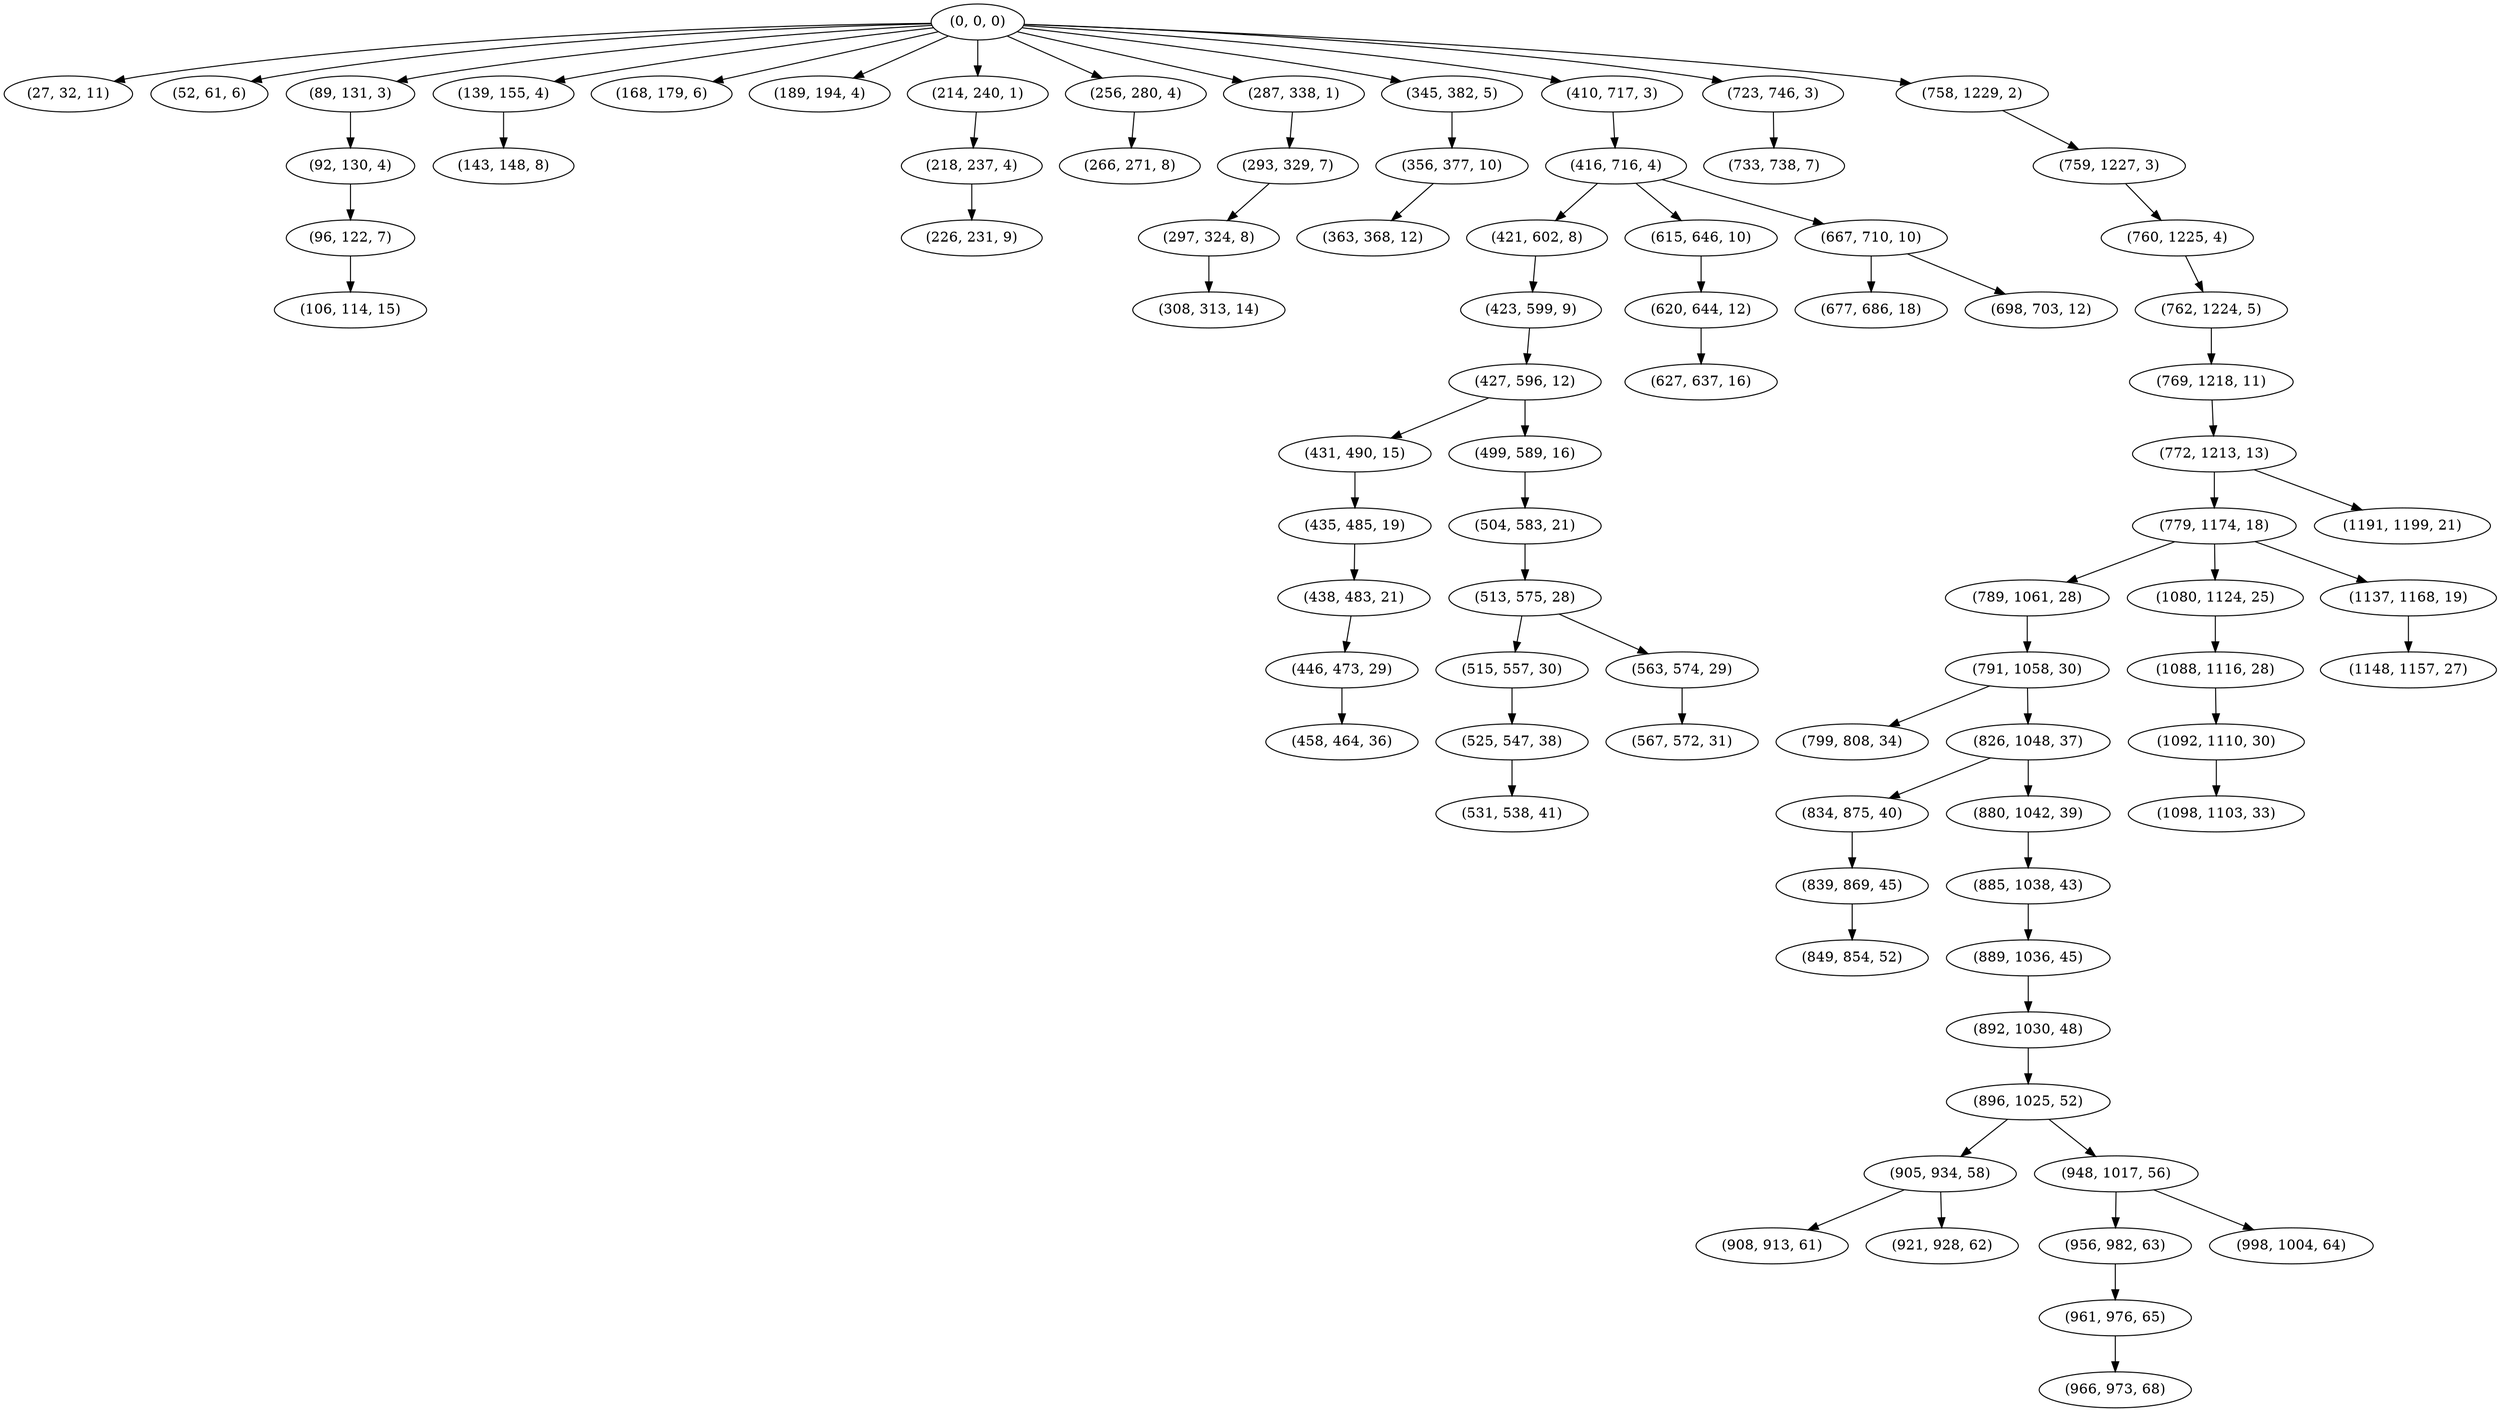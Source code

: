 digraph tree {
    "(0, 0, 0)";
    "(27, 32, 11)";
    "(52, 61, 6)";
    "(89, 131, 3)";
    "(92, 130, 4)";
    "(96, 122, 7)";
    "(106, 114, 15)";
    "(139, 155, 4)";
    "(143, 148, 8)";
    "(168, 179, 6)";
    "(189, 194, 4)";
    "(214, 240, 1)";
    "(218, 237, 4)";
    "(226, 231, 9)";
    "(256, 280, 4)";
    "(266, 271, 8)";
    "(287, 338, 1)";
    "(293, 329, 7)";
    "(297, 324, 8)";
    "(308, 313, 14)";
    "(345, 382, 5)";
    "(356, 377, 10)";
    "(363, 368, 12)";
    "(410, 717, 3)";
    "(416, 716, 4)";
    "(421, 602, 8)";
    "(423, 599, 9)";
    "(427, 596, 12)";
    "(431, 490, 15)";
    "(435, 485, 19)";
    "(438, 483, 21)";
    "(446, 473, 29)";
    "(458, 464, 36)";
    "(499, 589, 16)";
    "(504, 583, 21)";
    "(513, 575, 28)";
    "(515, 557, 30)";
    "(525, 547, 38)";
    "(531, 538, 41)";
    "(563, 574, 29)";
    "(567, 572, 31)";
    "(615, 646, 10)";
    "(620, 644, 12)";
    "(627, 637, 16)";
    "(667, 710, 10)";
    "(677, 686, 18)";
    "(698, 703, 12)";
    "(723, 746, 3)";
    "(733, 738, 7)";
    "(758, 1229, 2)";
    "(759, 1227, 3)";
    "(760, 1225, 4)";
    "(762, 1224, 5)";
    "(769, 1218, 11)";
    "(772, 1213, 13)";
    "(779, 1174, 18)";
    "(789, 1061, 28)";
    "(791, 1058, 30)";
    "(799, 808, 34)";
    "(826, 1048, 37)";
    "(834, 875, 40)";
    "(839, 869, 45)";
    "(849, 854, 52)";
    "(880, 1042, 39)";
    "(885, 1038, 43)";
    "(889, 1036, 45)";
    "(892, 1030, 48)";
    "(896, 1025, 52)";
    "(905, 934, 58)";
    "(908, 913, 61)";
    "(921, 928, 62)";
    "(948, 1017, 56)";
    "(956, 982, 63)";
    "(961, 976, 65)";
    "(966, 973, 68)";
    "(998, 1004, 64)";
    "(1080, 1124, 25)";
    "(1088, 1116, 28)";
    "(1092, 1110, 30)";
    "(1098, 1103, 33)";
    "(1137, 1168, 19)";
    "(1148, 1157, 27)";
    "(1191, 1199, 21)";
    "(0, 0, 0)" -> "(27, 32, 11)";
    "(0, 0, 0)" -> "(52, 61, 6)";
    "(0, 0, 0)" -> "(89, 131, 3)";
    "(0, 0, 0)" -> "(139, 155, 4)";
    "(0, 0, 0)" -> "(168, 179, 6)";
    "(0, 0, 0)" -> "(189, 194, 4)";
    "(0, 0, 0)" -> "(214, 240, 1)";
    "(0, 0, 0)" -> "(256, 280, 4)";
    "(0, 0, 0)" -> "(287, 338, 1)";
    "(0, 0, 0)" -> "(345, 382, 5)";
    "(0, 0, 0)" -> "(410, 717, 3)";
    "(0, 0, 0)" -> "(723, 746, 3)";
    "(0, 0, 0)" -> "(758, 1229, 2)";
    "(89, 131, 3)" -> "(92, 130, 4)";
    "(92, 130, 4)" -> "(96, 122, 7)";
    "(96, 122, 7)" -> "(106, 114, 15)";
    "(139, 155, 4)" -> "(143, 148, 8)";
    "(214, 240, 1)" -> "(218, 237, 4)";
    "(218, 237, 4)" -> "(226, 231, 9)";
    "(256, 280, 4)" -> "(266, 271, 8)";
    "(287, 338, 1)" -> "(293, 329, 7)";
    "(293, 329, 7)" -> "(297, 324, 8)";
    "(297, 324, 8)" -> "(308, 313, 14)";
    "(345, 382, 5)" -> "(356, 377, 10)";
    "(356, 377, 10)" -> "(363, 368, 12)";
    "(410, 717, 3)" -> "(416, 716, 4)";
    "(416, 716, 4)" -> "(421, 602, 8)";
    "(416, 716, 4)" -> "(615, 646, 10)";
    "(416, 716, 4)" -> "(667, 710, 10)";
    "(421, 602, 8)" -> "(423, 599, 9)";
    "(423, 599, 9)" -> "(427, 596, 12)";
    "(427, 596, 12)" -> "(431, 490, 15)";
    "(427, 596, 12)" -> "(499, 589, 16)";
    "(431, 490, 15)" -> "(435, 485, 19)";
    "(435, 485, 19)" -> "(438, 483, 21)";
    "(438, 483, 21)" -> "(446, 473, 29)";
    "(446, 473, 29)" -> "(458, 464, 36)";
    "(499, 589, 16)" -> "(504, 583, 21)";
    "(504, 583, 21)" -> "(513, 575, 28)";
    "(513, 575, 28)" -> "(515, 557, 30)";
    "(513, 575, 28)" -> "(563, 574, 29)";
    "(515, 557, 30)" -> "(525, 547, 38)";
    "(525, 547, 38)" -> "(531, 538, 41)";
    "(563, 574, 29)" -> "(567, 572, 31)";
    "(615, 646, 10)" -> "(620, 644, 12)";
    "(620, 644, 12)" -> "(627, 637, 16)";
    "(667, 710, 10)" -> "(677, 686, 18)";
    "(667, 710, 10)" -> "(698, 703, 12)";
    "(723, 746, 3)" -> "(733, 738, 7)";
    "(758, 1229, 2)" -> "(759, 1227, 3)";
    "(759, 1227, 3)" -> "(760, 1225, 4)";
    "(760, 1225, 4)" -> "(762, 1224, 5)";
    "(762, 1224, 5)" -> "(769, 1218, 11)";
    "(769, 1218, 11)" -> "(772, 1213, 13)";
    "(772, 1213, 13)" -> "(779, 1174, 18)";
    "(772, 1213, 13)" -> "(1191, 1199, 21)";
    "(779, 1174, 18)" -> "(789, 1061, 28)";
    "(779, 1174, 18)" -> "(1080, 1124, 25)";
    "(779, 1174, 18)" -> "(1137, 1168, 19)";
    "(789, 1061, 28)" -> "(791, 1058, 30)";
    "(791, 1058, 30)" -> "(799, 808, 34)";
    "(791, 1058, 30)" -> "(826, 1048, 37)";
    "(826, 1048, 37)" -> "(834, 875, 40)";
    "(826, 1048, 37)" -> "(880, 1042, 39)";
    "(834, 875, 40)" -> "(839, 869, 45)";
    "(839, 869, 45)" -> "(849, 854, 52)";
    "(880, 1042, 39)" -> "(885, 1038, 43)";
    "(885, 1038, 43)" -> "(889, 1036, 45)";
    "(889, 1036, 45)" -> "(892, 1030, 48)";
    "(892, 1030, 48)" -> "(896, 1025, 52)";
    "(896, 1025, 52)" -> "(905, 934, 58)";
    "(896, 1025, 52)" -> "(948, 1017, 56)";
    "(905, 934, 58)" -> "(908, 913, 61)";
    "(905, 934, 58)" -> "(921, 928, 62)";
    "(948, 1017, 56)" -> "(956, 982, 63)";
    "(948, 1017, 56)" -> "(998, 1004, 64)";
    "(956, 982, 63)" -> "(961, 976, 65)";
    "(961, 976, 65)" -> "(966, 973, 68)";
    "(1080, 1124, 25)" -> "(1088, 1116, 28)";
    "(1088, 1116, 28)" -> "(1092, 1110, 30)";
    "(1092, 1110, 30)" -> "(1098, 1103, 33)";
    "(1137, 1168, 19)" -> "(1148, 1157, 27)";
}
